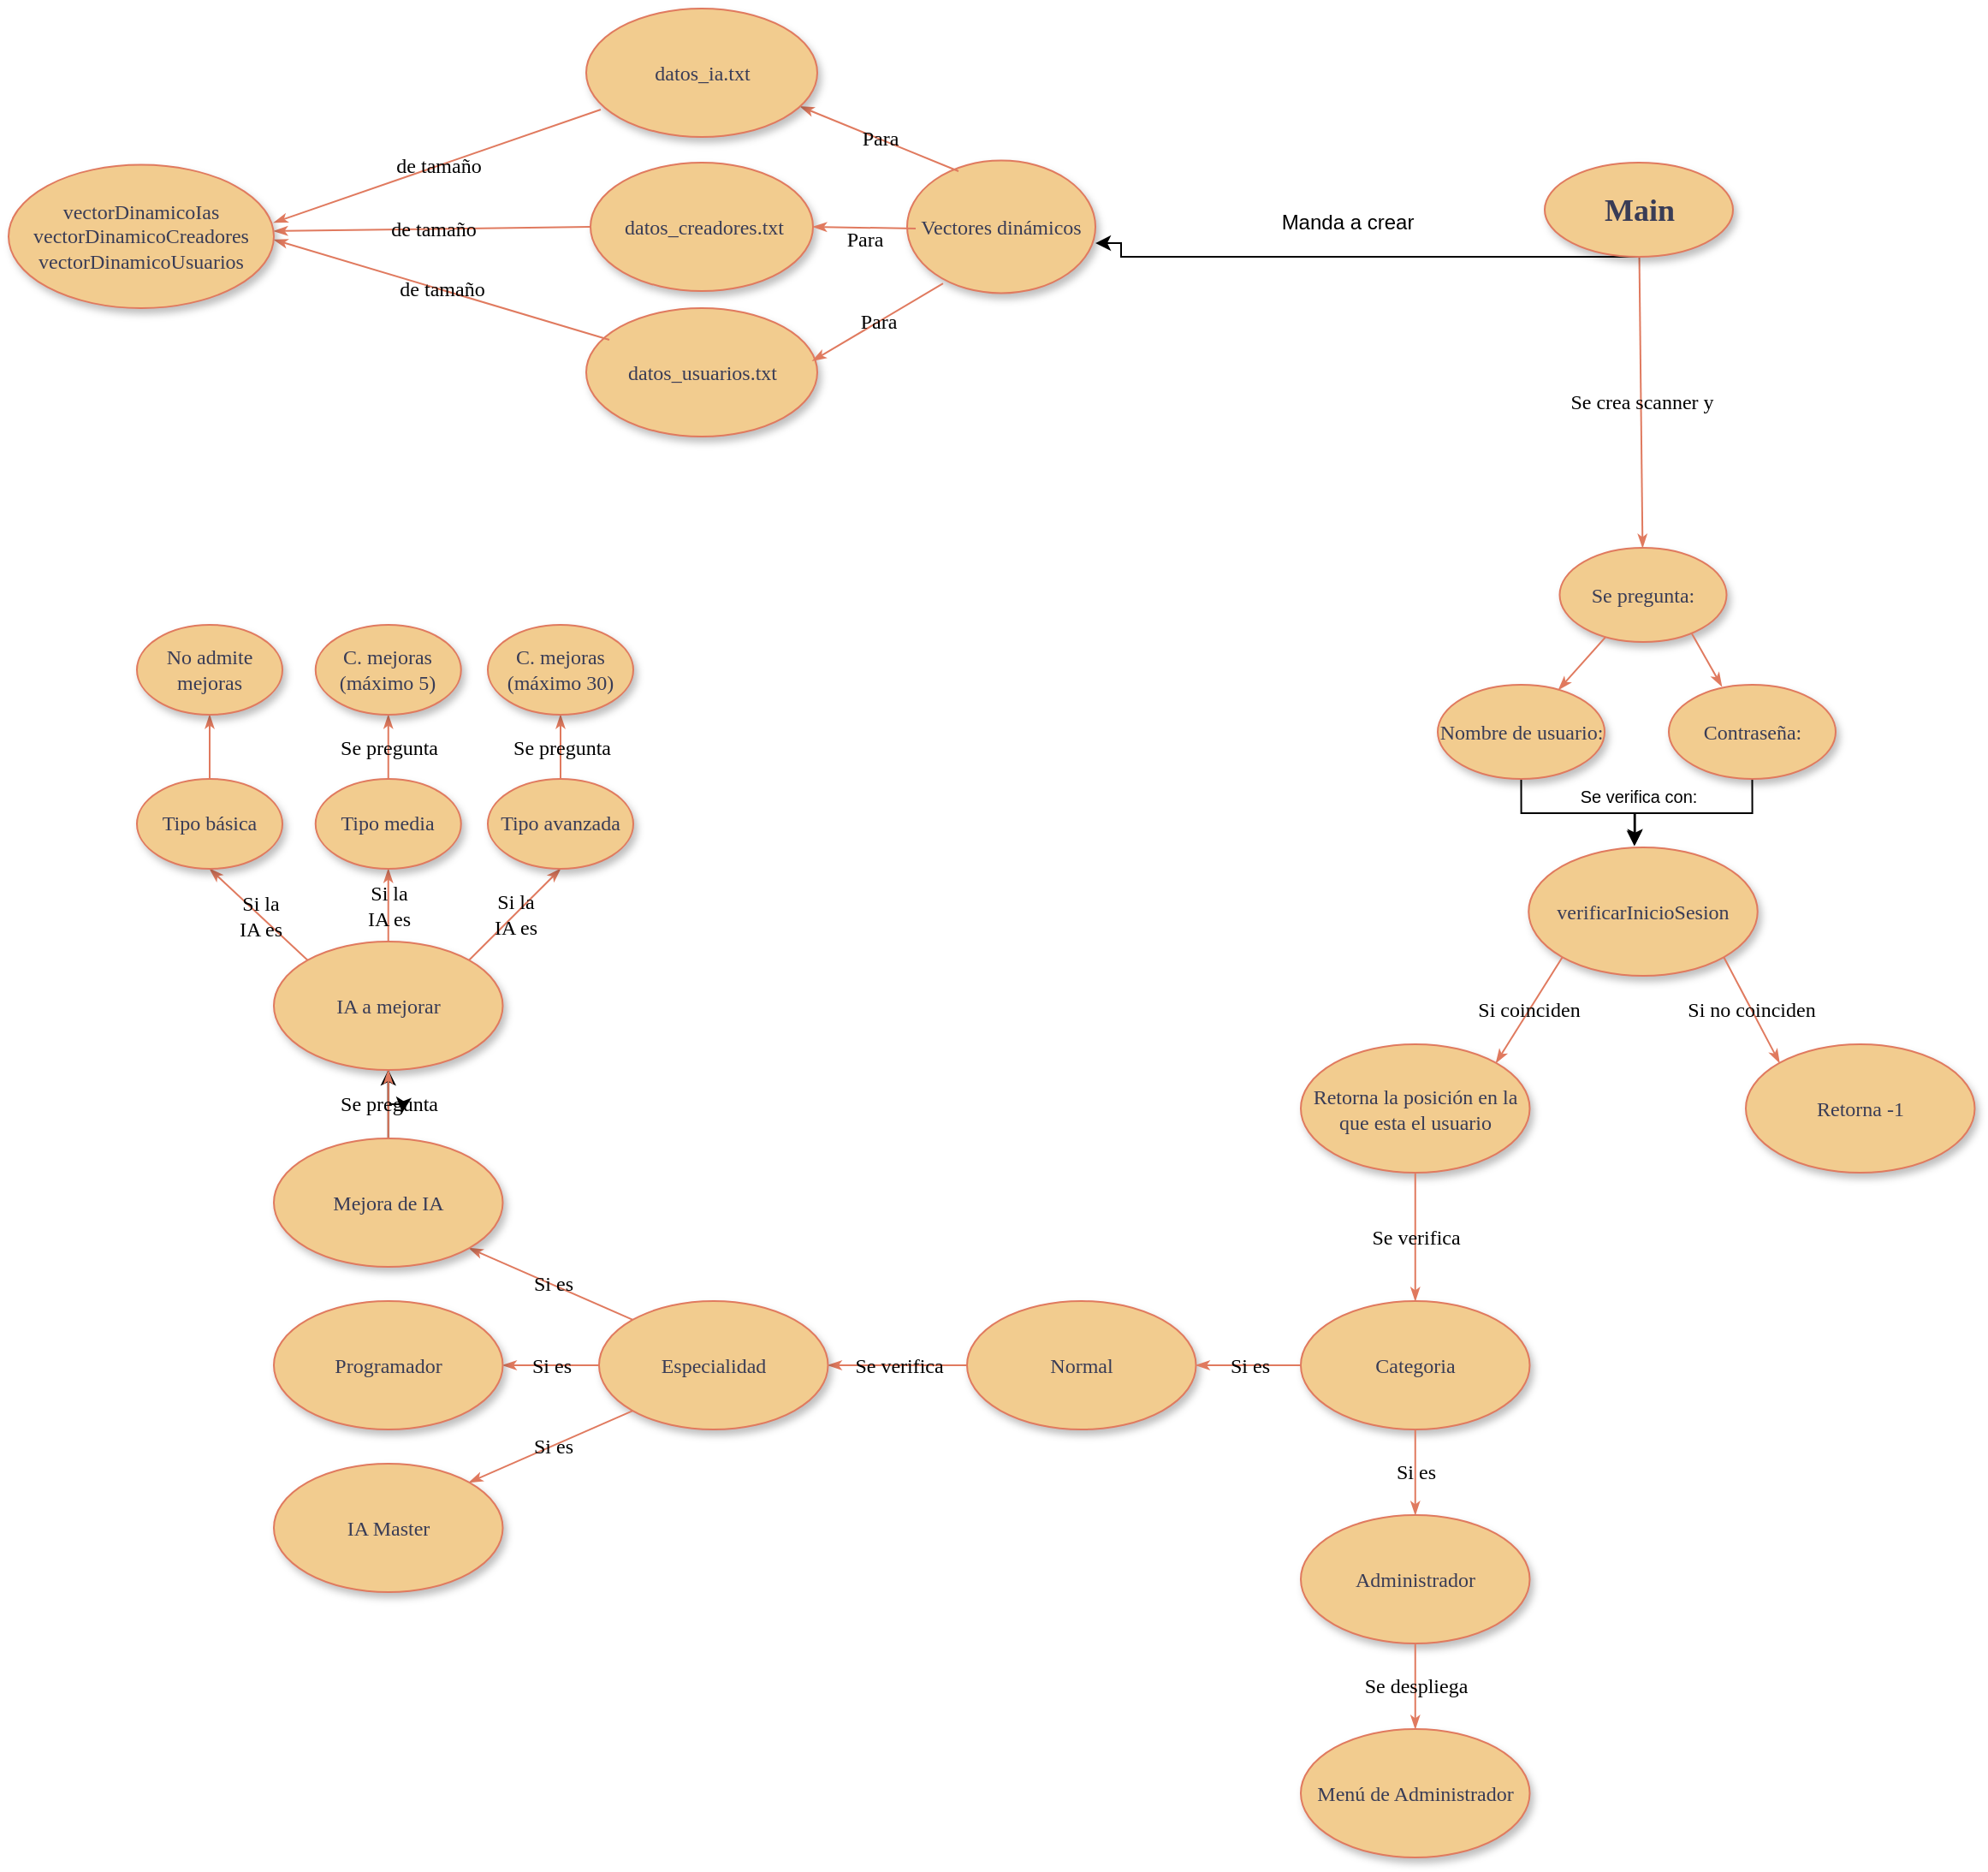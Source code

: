 <mxfile version="21.2.3" type="github">
  <diagram name="Page-1" id="42789a77-a242-8287-6e28-9cd8cfd52e62">
    <mxGraphModel dx="1512" dy="1864" grid="1" gridSize="5" guides="1" tooltips="1" connect="1" arrows="1" fold="1" page="0" pageScale="1" pageWidth="1100" pageHeight="850" background="#ffffff" math="0" shadow="0">
      <root>
        <mxCell id="0" />
        <mxCell id="1" parent="0" />
        <mxCell id="1ea317790d2ca983-13" value="Se crea scanner y" style="edgeStyle=none;rounded=1;html=1;labelBackgroundColor=none;startArrow=none;startFill=0;startSize=5;endArrow=classicThin;endFill=1;endSize=5;jettySize=auto;orthogonalLoop=1;strokeColor=#E07A5F;strokeWidth=1;fontFamily=Verdana;fontSize=12;fontColor=default;" parent="1" source="1ea317790d2ca983-1" target="1ea317790d2ca983-9" edge="1">
          <mxGeometry relative="1" as="geometry" />
        </mxCell>
        <mxCell id="IchzYvAacnoV2I44q3jx-5" style="edgeStyle=orthogonalEdgeStyle;rounded=0;orthogonalLoop=1;jettySize=auto;html=1;entryX=1;entryY=0.623;entryDx=0;entryDy=0;entryPerimeter=0;" parent="1" source="1ea317790d2ca983-1" edge="1" target="IchzYvAacnoV2I44q3jx-7">
          <mxGeometry relative="1" as="geometry">
            <mxPoint x="325" y="-755" as="targetPoint" />
            <Array as="points">
              <mxPoint x="280" y="-790" />
              <mxPoint x="280" y="-798" />
            </Array>
          </mxGeometry>
        </mxCell>
        <mxCell id="1ea317790d2ca983-1" value="&lt;font style=&quot;font-size: 18px;&quot;&gt;&lt;b&gt;Main&lt;/b&gt;&lt;/font&gt;" style="ellipse;whiteSpace=wrap;html=1;rounded=1;shadow=1;comic=0;labelBackgroundColor=none;strokeWidth=1;fontFamily=Verdana;fontSize=12;align=center;fillColor=#F2CC8F;strokeColor=#E07A5F;fontColor=#393C56;" parent="1" vertex="1">
          <mxGeometry x="527.5" y="-845" width="110" height="55" as="geometry" />
        </mxCell>
        <mxCell id="1ea317790d2ca983-9" value="Se pregunta:" style="ellipse;whiteSpace=wrap;html=1;rounded=1;shadow=1;comic=0;labelBackgroundColor=none;strokeWidth=1;fontFamily=Verdana;fontSize=12;align=center;fillColor=#F2CC8F;strokeColor=#E07A5F;fontColor=#393C56;" parent="1" vertex="1">
          <mxGeometry x="536.25" y="-620" width="97.5" height="55" as="geometry" />
        </mxCell>
        <mxCell id="IchzYvAacnoV2I44q3jx-7" value="Vectores dinámicos" style="ellipse;whiteSpace=wrap;html=1;rounded=1;shadow=1;comic=0;labelBackgroundColor=none;strokeWidth=1;fontFamily=Verdana;fontSize=12;align=center;fillColor=#F2CC8F;strokeColor=#E07A5F;fontColor=#393C56;" parent="1" vertex="1">
          <mxGeometry x="155" y="-846.25" width="110" height="77.5" as="geometry" />
        </mxCell>
        <mxCell id="IchzYvAacnoV2I44q3jx-10" value="Para" style="edgeStyle=none;rounded=1;html=1;labelBackgroundColor=none;startArrow=none;startFill=0;startSize=5;endArrow=classicThin;endFill=1;endSize=5;jettySize=auto;orthogonalLoop=1;strokeColor=#E07A5F;strokeWidth=1;fontFamily=Verdana;fontSize=12;fontColor=default;entryX=0.926;entryY=0.763;entryDx=0;entryDy=0;entryPerimeter=0;" parent="1" target="IchzYvAacnoV2I44q3jx-11" edge="1">
          <mxGeometry x="-0.0" relative="1" as="geometry">
            <mxPoint x="185" y="-840" as="sourcePoint" />
            <mxPoint x="130" y="-870" as="targetPoint" />
            <mxPoint as="offset" />
          </mxGeometry>
        </mxCell>
        <mxCell id="IchzYvAacnoV2I44q3jx-11" value="datos_ia.txt" style="ellipse;whiteSpace=wrap;html=1;rounded=1;shadow=1;comic=0;labelBackgroundColor=none;strokeWidth=1;fontFamily=Verdana;fontSize=12;align=center;fillColor=#F2CC8F;strokeColor=#E07A5F;fontColor=#393C56;" parent="1" vertex="1">
          <mxGeometry x="-32.5" y="-935" width="135" height="75" as="geometry" />
        </mxCell>
        <mxCell id="IchzYvAacnoV2I44q3jx-12" value="&amp;nbsp;datos_creadores.txt" style="ellipse;whiteSpace=wrap;html=1;rounded=1;shadow=1;comic=0;labelBackgroundColor=none;strokeWidth=1;fontFamily=Verdana;fontSize=12;align=center;fillColor=#F2CC8F;strokeColor=#E07A5F;fontColor=#393C56;" parent="1" vertex="1">
          <mxGeometry x="-30" y="-845" width="130" height="75" as="geometry" />
        </mxCell>
        <mxCell id="IchzYvAacnoV2I44q3jx-13" value="datos_usuarios.txt" style="ellipse;whiteSpace=wrap;html=1;rounded=1;shadow=1;comic=0;labelBackgroundColor=none;strokeWidth=1;fontFamily=Verdana;fontSize=12;align=center;fillColor=#F2CC8F;strokeColor=#E07A5F;fontColor=#393C56;" parent="1" vertex="1">
          <mxGeometry x="-32.5" y="-760" width="135" height="75" as="geometry" />
        </mxCell>
        <mxCell id="IchzYvAacnoV2I44q3jx-14" value="Para" style="edgeStyle=none;rounded=1;html=1;labelBackgroundColor=none;startArrow=none;startFill=0;startSize=5;endArrow=classicThin;endFill=1;endSize=5;jettySize=auto;orthogonalLoop=1;strokeColor=#E07A5F;strokeWidth=1;fontFamily=Verdana;fontSize=12;fontColor=default;entryX=1;entryY=0.5;entryDx=0;entryDy=0;" parent="1" target="IchzYvAacnoV2I44q3jx-12" edge="1">
          <mxGeometry x="-0.004" y="7" relative="1" as="geometry">
            <mxPoint x="160" y="-806.5" as="sourcePoint" />
            <mxPoint x="125" y="-806.59" as="targetPoint" />
            <mxPoint as="offset" />
          </mxGeometry>
        </mxCell>
        <mxCell id="IchzYvAacnoV2I44q3jx-17" value="Manda a crear" style="text;strokeColor=none;align=center;fillColor=none;html=1;verticalAlign=middle;whiteSpace=wrap;rounded=0;" parent="1" vertex="1">
          <mxGeometry x="360" y="-835" width="105" height="50" as="geometry" />
        </mxCell>
        <mxCell id="IchzYvAacnoV2I44q3jx-20" value="Para" style="edgeStyle=none;rounded=1;html=1;labelBackgroundColor=none;startArrow=none;startFill=0;startSize=5;endArrow=classicThin;endFill=1;endSize=5;jettySize=auto;orthogonalLoop=1;strokeColor=#E07A5F;strokeWidth=1;fontFamily=Verdana;fontSize=12;fontColor=default;entryX=0.979;entryY=0.411;entryDx=0;entryDy=0;entryPerimeter=0;exitX=0.191;exitY=0.927;exitDx=0;exitDy=0;exitPerimeter=0;" parent="1" source="IchzYvAacnoV2I44q3jx-7" target="IchzYvAacnoV2I44q3jx-13" edge="1">
          <mxGeometry x="-0.0" relative="1" as="geometry">
            <mxPoint x="198" y="-714" as="sourcePoint" />
            <mxPoint x="105" y="-755" as="targetPoint" />
            <mxPoint as="offset" />
          </mxGeometry>
        </mxCell>
        <mxCell id="IchzYvAacnoV2I44q3jx-22" value="de tamaño" style="edgeStyle=none;rounded=1;html=1;labelBackgroundColor=none;startArrow=none;startFill=0;startSize=5;endArrow=classicThin;endFill=1;endSize=5;jettySize=auto;orthogonalLoop=1;strokeColor=#E07A5F;strokeWidth=1;fontFamily=Verdana;fontSize=12;fontColor=default;exitX=0.1;exitY=0.247;exitDx=0;exitDy=0;exitPerimeter=0;" parent="1" source="IchzYvAacnoV2I44q3jx-13" edge="1">
          <mxGeometry x="-0.0" relative="1" as="geometry">
            <mxPoint x="-94" y="-765" as="sourcePoint" />
            <mxPoint x="-215" y="-800" as="targetPoint" />
            <mxPoint as="offset" />
          </mxGeometry>
        </mxCell>
        <mxCell id="IchzYvAacnoV2I44q3jx-23" value="de tamaño" style="edgeStyle=none;rounded=1;html=1;labelBackgroundColor=none;startArrow=none;startFill=0;startSize=5;endArrow=classicThin;endFill=1;endSize=5;jettySize=auto;orthogonalLoop=1;strokeColor=#E07A5F;strokeWidth=1;fontFamily=Verdana;fontSize=12;fontColor=default;exitX=0;exitY=0.5;exitDx=0;exitDy=0;" parent="1" source="IchzYvAacnoV2I44q3jx-12" edge="1">
          <mxGeometry x="-0.0" relative="1" as="geometry">
            <mxPoint x="-32.5" y="-780" as="sourcePoint" />
            <mxPoint x="-215" y="-805" as="targetPoint" />
            <mxPoint as="offset" />
          </mxGeometry>
        </mxCell>
        <mxCell id="IchzYvAacnoV2I44q3jx-24" value="de tamaño" style="edgeStyle=none;rounded=1;html=1;labelBackgroundColor=none;startArrow=none;startFill=0;startSize=5;endArrow=classicThin;endFill=1;endSize=5;jettySize=auto;orthogonalLoop=1;strokeColor=#E07A5F;strokeWidth=1;fontFamily=Verdana;fontSize=12;fontColor=default;exitX=0.1;exitY=0.247;exitDx=0;exitDy=0;exitPerimeter=0;" parent="1" edge="1">
          <mxGeometry x="-0.0" relative="1" as="geometry">
            <mxPoint x="-24" y="-876" as="sourcePoint" />
            <mxPoint x="-215" y="-810" as="targetPoint" />
            <mxPoint as="offset" />
          </mxGeometry>
        </mxCell>
        <mxCell id="IchzYvAacnoV2I44q3jx-25" value="vectorDinamicoIas&lt;br&gt;vectorDinamicoCreadores&lt;br&gt;vectorDinamicoUsuarios" style="ellipse;whiteSpace=wrap;html=1;rounded=1;shadow=1;comic=0;labelBackgroundColor=none;strokeWidth=1;fontFamily=Verdana;fontSize=12;align=center;fillColor=#F2CC8F;strokeColor=#E07A5F;fontColor=#393C56;" parent="1" vertex="1">
          <mxGeometry x="-370" y="-843.75" width="155" height="83.75" as="geometry" />
        </mxCell>
        <mxCell id="IchzYvAacnoV2I44q3jx-39" style="edgeStyle=orthogonalEdgeStyle;rounded=0;orthogonalLoop=1;jettySize=auto;html=1;exitX=0.5;exitY=1;exitDx=0;exitDy=0;entryX=0.465;entryY=-0.022;entryDx=0;entryDy=0;entryPerimeter=0;" parent="1" source="IchzYvAacnoV2I44q3jx-26" target="IchzYvAacnoV2I44q3jx-30" edge="1">
          <mxGeometry relative="1" as="geometry">
            <mxPoint x="580" y="-455" as="targetPoint" />
          </mxGeometry>
        </mxCell>
        <mxCell id="IchzYvAacnoV2I44q3jx-26" value="Contraseña:" style="ellipse;whiteSpace=wrap;html=1;rounded=1;shadow=1;comic=0;labelBackgroundColor=none;strokeWidth=1;fontFamily=Verdana;fontSize=12;align=center;fillColor=#F2CC8F;strokeColor=#E07A5F;fontColor=#393C56;" parent="1" vertex="1">
          <mxGeometry x="600" y="-540" width="97.5" height="55" as="geometry" />
        </mxCell>
        <mxCell id="IchzYvAacnoV2I44q3jx-40" style="edgeStyle=orthogonalEdgeStyle;rounded=0;orthogonalLoop=1;jettySize=auto;html=1;exitX=0.5;exitY=1;exitDx=0;exitDy=0;entryX=0.462;entryY=-0.01;entryDx=0;entryDy=0;entryPerimeter=0;" parent="1" source="IchzYvAacnoV2I44q3jx-27" target="IchzYvAacnoV2I44q3jx-30" edge="1">
          <mxGeometry relative="1" as="geometry" />
        </mxCell>
        <mxCell id="IchzYvAacnoV2I44q3jx-27" value="Nombre de usuario:" style="ellipse;whiteSpace=wrap;html=1;rounded=1;shadow=1;comic=0;labelBackgroundColor=none;strokeWidth=1;fontFamily=Verdana;fontSize=12;align=center;fillColor=#F2CC8F;strokeColor=#E07A5F;fontColor=#393C56;" parent="1" vertex="1">
          <mxGeometry x="465" y="-540" width="97.5" height="55" as="geometry" />
        </mxCell>
        <mxCell id="IchzYvAacnoV2I44q3jx-28" value="" style="edgeStyle=none;rounded=1;html=1;labelBackgroundColor=none;startArrow=none;startFill=0;startSize=5;endArrow=classicThin;endFill=1;endSize=5;jettySize=auto;orthogonalLoop=1;strokeColor=#E07A5F;strokeWidth=1;fontFamily=Verdana;fontSize=12;fontColor=default;" parent="1" source="1ea317790d2ca983-9" target="IchzYvAacnoV2I44q3jx-27" edge="1">
          <mxGeometry relative="1" as="geometry">
            <mxPoint x="540" y="-580" as="sourcePoint" />
            <mxPoint x="505" y="-535" as="targetPoint" />
          </mxGeometry>
        </mxCell>
        <mxCell id="IchzYvAacnoV2I44q3jx-29" value="" style="edgeStyle=none;rounded=1;html=1;labelBackgroundColor=none;startArrow=none;startFill=0;startSize=5;endArrow=classicThin;endFill=1;endSize=5;jettySize=auto;orthogonalLoop=1;strokeColor=#E07A5F;strokeWidth=1;fontFamily=Verdana;fontSize=12;fontColor=default;exitX=0.792;exitY=0.912;exitDx=0;exitDy=0;exitPerimeter=0;entryX=0.318;entryY=0.018;entryDx=0;entryDy=0;entryPerimeter=0;" parent="1" source="1ea317790d2ca983-9" target="IchzYvAacnoV2I44q3jx-26" edge="1">
          <mxGeometry relative="1" as="geometry">
            <mxPoint x="685" y="-575" as="sourcePoint" />
            <mxPoint x="690" y="-512.5" as="targetPoint" />
          </mxGeometry>
        </mxCell>
        <mxCell id="IchzYvAacnoV2I44q3jx-30" value="verificarInicioSesion" style="ellipse;whiteSpace=wrap;html=1;rounded=1;shadow=1;comic=0;labelBackgroundColor=none;strokeWidth=1;fontFamily=Verdana;fontSize=12;align=center;fillColor=#F2CC8F;strokeColor=#E07A5F;fontColor=#393C56;" parent="1" vertex="1">
          <mxGeometry x="518.13" y="-445" width="133.75" height="75" as="geometry" />
        </mxCell>
        <mxCell id="IchzYvAacnoV2I44q3jx-35" value="Si coinciden" style="edgeStyle=none;rounded=1;html=1;labelBackgroundColor=none;startArrow=none;startFill=0;startSize=5;endArrow=classicThin;endFill=1;endSize=5;jettySize=auto;orthogonalLoop=1;strokeColor=#E07A5F;strokeWidth=1;fontFamily=Verdana;fontSize=12;fontColor=default;entryX=1;entryY=0;entryDx=0;entryDy=0;exitX=0;exitY=1;exitDx=0;exitDy=0;" parent="1" source="IchzYvAacnoV2I44q3jx-30" target="IchzYvAacnoV2I44q3jx-36" edge="1">
          <mxGeometry relative="1" as="geometry">
            <mxPoint x="565" y="-365" as="sourcePoint" />
            <mxPoint x="565" y="-260" as="targetPoint" />
          </mxGeometry>
        </mxCell>
        <mxCell id="IchzYvAacnoV2I44q3jx-36" value="Retorna la posición en la que esta el usuario" style="ellipse;whiteSpace=wrap;html=1;rounded=1;shadow=1;comic=0;labelBackgroundColor=none;strokeWidth=1;fontFamily=Verdana;fontSize=12;align=center;fillColor=#F2CC8F;strokeColor=#E07A5F;fontColor=#393C56;" parent="1" vertex="1">
          <mxGeometry x="385" y="-330" width="133.75" height="75" as="geometry" />
        </mxCell>
        <mxCell id="IchzYvAacnoV2I44q3jx-41" value="Se verifica con:" style="text;strokeColor=none;align=center;fillColor=none;html=1;verticalAlign=middle;whiteSpace=wrap;rounded=0;fontSize=10;" parent="1" vertex="1">
          <mxGeometry x="535" y="-490" width="95" height="30" as="geometry" />
        </mxCell>
        <mxCell id="IchzYvAacnoV2I44q3jx-42" value="Retorna -1" style="ellipse;whiteSpace=wrap;html=1;rounded=1;shadow=1;comic=0;labelBackgroundColor=none;strokeWidth=1;fontFamily=Verdana;fontSize=12;align=center;fillColor=#F2CC8F;strokeColor=#E07A5F;fontColor=#393C56;" parent="1" vertex="1">
          <mxGeometry x="645" y="-330" width="133.75" height="75" as="geometry" />
        </mxCell>
        <mxCell id="IchzYvAacnoV2I44q3jx-43" value="Si no coinciden" style="edgeStyle=none;rounded=1;html=1;labelBackgroundColor=none;startArrow=none;startFill=0;startSize=5;endArrow=classicThin;endFill=1;endSize=5;jettySize=auto;orthogonalLoop=1;strokeColor=#E07A5F;strokeWidth=1;fontFamily=Verdana;fontSize=12;fontColor=default;entryX=0;entryY=0;entryDx=0;entryDy=0;exitX=1;exitY=1;exitDx=0;exitDy=0;" parent="1" source="IchzYvAacnoV2I44q3jx-30" target="IchzYvAacnoV2I44q3jx-42" edge="1">
          <mxGeometry relative="1" as="geometry">
            <mxPoint x="633.75" y="-360" as="sourcePoint" />
            <mxPoint x="594.75" y="-298" as="targetPoint" />
          </mxGeometry>
        </mxCell>
        <mxCell id="IchzYvAacnoV2I44q3jx-45" value="Se verifica" style="edgeStyle=none;rounded=1;html=1;labelBackgroundColor=none;startArrow=none;startFill=0;startSize=5;endArrow=classicThin;endFill=1;endSize=5;jettySize=auto;orthogonalLoop=1;strokeColor=#E07A5F;strokeWidth=1;fontFamily=Verdana;fontSize=12;fontColor=default;exitX=0.5;exitY=1;exitDx=0;exitDy=0;entryX=0.5;entryY=0;entryDx=0;entryDy=0;" parent="1" source="IchzYvAacnoV2I44q3jx-36" target="IchzYvAacnoV2I44q3jx-46" edge="1">
          <mxGeometry relative="1" as="geometry">
            <mxPoint x="458" y="-215" as="sourcePoint" />
            <mxPoint x="350" y="-195" as="targetPoint" />
          </mxGeometry>
        </mxCell>
        <mxCell id="IchzYvAacnoV2I44q3jx-46" value="Categoria" style="ellipse;whiteSpace=wrap;html=1;rounded=1;shadow=1;comic=0;labelBackgroundColor=none;strokeWidth=1;fontFamily=Verdana;fontSize=12;align=center;fillColor=#F2CC8F;strokeColor=#E07A5F;fontColor=#393C56;" parent="1" vertex="1">
          <mxGeometry x="385" y="-180" width="133.75" height="75" as="geometry" />
        </mxCell>
        <mxCell id="IchzYvAacnoV2I44q3jx-47" value="Normal" style="ellipse;whiteSpace=wrap;html=1;rounded=1;shadow=1;comic=0;labelBackgroundColor=none;strokeWidth=1;fontFamily=Verdana;fontSize=12;align=center;fillColor=#F2CC8F;strokeColor=#E07A5F;fontColor=#393C56;" parent="1" vertex="1">
          <mxGeometry x="190" y="-180" width="133.75" height="75" as="geometry" />
        </mxCell>
        <mxCell id="IchzYvAacnoV2I44q3jx-50" value="Si es" style="edgeStyle=none;rounded=1;html=1;labelBackgroundColor=none;startArrow=none;startFill=0;startSize=5;endArrow=classicThin;endFill=1;endSize=5;jettySize=auto;orthogonalLoop=1;strokeColor=#E07A5F;strokeWidth=1;fontFamily=Verdana;fontSize=12;fontColor=default;exitX=0;exitY=0.5;exitDx=0;exitDy=0;entryX=1;entryY=0.5;entryDx=0;entryDy=0;" parent="1" source="IchzYvAacnoV2I44q3jx-46" target="IchzYvAacnoV2I44q3jx-47" edge="1">
          <mxGeometry relative="1" as="geometry">
            <mxPoint x="390" y="-105" as="sourcePoint" />
            <mxPoint x="370" y="-65" as="targetPoint" />
          </mxGeometry>
        </mxCell>
        <mxCell id="IchzYvAacnoV2I44q3jx-51" value="Si es" style="edgeStyle=none;rounded=1;html=1;labelBackgroundColor=none;startArrow=none;startFill=0;startSize=5;endArrow=classicThin;endFill=1;endSize=5;jettySize=auto;orthogonalLoop=1;strokeColor=#E07A5F;strokeWidth=1;fontFamily=Verdana;fontSize=12;fontColor=default;exitX=0.5;exitY=1;exitDx=0;exitDy=0;entryX=0.5;entryY=0;entryDx=0;entryDy=0;" parent="1" source="IchzYvAacnoV2I44q3jx-46" target="IchzYvAacnoV2I44q3jx-52" edge="1">
          <mxGeometry relative="1" as="geometry">
            <mxPoint x="530" y="-70" as="sourcePoint" />
            <mxPoint x="535" y="-65" as="targetPoint" />
          </mxGeometry>
        </mxCell>
        <mxCell id="IchzYvAacnoV2I44q3jx-52" value="Administrador" style="ellipse;whiteSpace=wrap;html=1;rounded=1;shadow=1;comic=0;labelBackgroundColor=none;strokeWidth=1;fontFamily=Verdana;fontSize=12;align=center;fillColor=#F2CC8F;strokeColor=#E07A5F;fontColor=#393C56;" parent="1" vertex="1">
          <mxGeometry x="385" y="-55" width="133.75" height="75" as="geometry" />
        </mxCell>
        <mxCell id="IchzYvAacnoV2I44q3jx-54" value="Se verifica" style="edgeStyle=none;rounded=1;html=1;labelBackgroundColor=none;startArrow=none;startFill=0;startSize=5;endArrow=classicThin;endFill=1;endSize=5;jettySize=auto;orthogonalLoop=1;strokeColor=#E07A5F;strokeWidth=1;fontFamily=Verdana;fontSize=12;fontColor=default;exitX=0;exitY=0.5;exitDx=0;exitDy=0;entryX=1;entryY=0.5;entryDx=0;entryDy=0;" parent="1" source="IchzYvAacnoV2I44q3jx-47" target="IchzYvAacnoV2I44q3jx-58" edge="1">
          <mxGeometry relative="1" as="geometry">
            <mxPoint x="385" y="50" as="sourcePoint" />
            <mxPoint x="40" y="-220" as="targetPoint" />
          </mxGeometry>
        </mxCell>
        <mxCell id="IchzYvAacnoV2I44q3jx-56" value="Se despliega" style="edgeStyle=none;rounded=1;html=1;labelBackgroundColor=none;startArrow=none;startFill=0;startSize=5;endArrow=classicThin;endFill=1;endSize=5;jettySize=auto;orthogonalLoop=1;strokeColor=#E07A5F;strokeWidth=1;fontFamily=Verdana;fontSize=12;fontColor=default;exitX=0.5;exitY=1;exitDx=0;exitDy=0;entryX=0.5;entryY=0;entryDx=0;entryDy=0;" parent="1" source="IchzYvAacnoV2I44q3jx-52" target="IchzYvAacnoV2I44q3jx-57" edge="1">
          <mxGeometry relative="1" as="geometry">
            <mxPoint x="490" y="35" as="sourcePoint" />
            <mxPoint x="455" y="70" as="targetPoint" />
          </mxGeometry>
        </mxCell>
        <mxCell id="IchzYvAacnoV2I44q3jx-57" value="Menú de Administrador" style="ellipse;whiteSpace=wrap;html=1;rounded=1;shadow=1;comic=0;labelBackgroundColor=none;strokeWidth=1;fontFamily=Verdana;fontSize=12;align=center;fillColor=#F2CC8F;strokeColor=#E07A5F;fontColor=#393C56;" parent="1" vertex="1">
          <mxGeometry x="385" y="70" width="133.75" height="75" as="geometry" />
        </mxCell>
        <mxCell id="IchzYvAacnoV2I44q3jx-58" value="Especialidad" style="ellipse;whiteSpace=wrap;html=1;rounded=1;shadow=1;comic=0;labelBackgroundColor=none;strokeWidth=1;fontFamily=Verdana;fontSize=12;align=center;fillColor=#F2CC8F;strokeColor=#E07A5F;fontColor=#393C56;" parent="1" vertex="1">
          <mxGeometry x="-25" y="-180" width="133.75" height="75" as="geometry" />
        </mxCell>
        <mxCell id="IchzYvAacnoV2I44q3jx-59" value="Si es" style="edgeStyle=none;rounded=1;html=1;labelBackgroundColor=none;startArrow=none;startFill=0;startSize=5;endArrow=classicThin;endFill=1;endSize=5;jettySize=auto;orthogonalLoop=1;strokeColor=#E07A5F;strokeWidth=1;fontFamily=Verdana;fontSize=12;fontColor=default;exitX=0;exitY=0.5;exitDx=0;exitDy=0;entryX=1;entryY=0.5;entryDx=0;entryDy=0;" parent="1" source="IchzYvAacnoV2I44q3jx-58" target="IchzYvAacnoV2I44q3jx-63" edge="1">
          <mxGeometry x="-0.011" relative="1" as="geometry">
            <mxPoint x="205" y="180" as="sourcePoint" />
            <mxPoint x="-100" y="-142" as="targetPoint" />
            <mxPoint as="offset" />
          </mxGeometry>
        </mxCell>
        <mxCell id="IchzYvAacnoV2I44q3jx-60" value="Si es" style="edgeStyle=none;rounded=1;html=1;labelBackgroundColor=none;startArrow=none;startFill=0;startSize=5;endArrow=classicThin;endFill=1;endSize=5;jettySize=auto;orthogonalLoop=1;strokeColor=#E07A5F;strokeWidth=1;fontFamily=Verdana;fontSize=12;fontColor=default;exitX=0;exitY=1;exitDx=0;exitDy=0;entryX=1;entryY=0;entryDx=0;entryDy=0;" parent="1" source="IchzYvAacnoV2I44q3jx-58" target="IchzYvAacnoV2I44q3jx-64" edge="1">
          <mxGeometry x="-0.013" relative="1" as="geometry">
            <mxPoint x="-65" y="-90" as="sourcePoint" />
            <mxPoint x="-170" y="50" as="targetPoint" />
            <mxPoint as="offset" />
          </mxGeometry>
        </mxCell>
        <mxCell id="IchzYvAacnoV2I44q3jx-61" value="Si es" style="edgeStyle=none;rounded=1;html=1;labelBackgroundColor=none;startArrow=none;startFill=0;startSize=5;endArrow=classicThin;endFill=1;endSize=5;jettySize=auto;orthogonalLoop=1;strokeColor=#E07A5F;strokeWidth=1;fontFamily=Verdana;fontSize=12;fontColor=default;exitX=0;exitY=0;exitDx=0;exitDy=0;entryX=1;entryY=1;entryDx=0;entryDy=0;" parent="1" source="IchzYvAacnoV2I44q3jx-58" target="IchzYvAacnoV2I44q3jx-62" edge="1">
          <mxGeometry x="-0.011" relative="1" as="geometry">
            <mxPoint x="-130.77" y="-255" as="sourcePoint" />
            <mxPoint x="-90" y="-190" as="targetPoint" />
            <mxPoint as="offset" />
          </mxGeometry>
        </mxCell>
        <mxCell id="IchzYvAacnoV2I44q3jx-69" value="" style="edgeStyle=orthogonalEdgeStyle;rounded=0;orthogonalLoop=1;jettySize=auto;html=1;" parent="1" source="IchzYvAacnoV2I44q3jx-62" target="IchzYvAacnoV2I44q3jx-65" edge="1">
          <mxGeometry relative="1" as="geometry" />
        </mxCell>
        <mxCell id="IchzYvAacnoV2I44q3jx-62" value="Mejora de IA" style="ellipse;whiteSpace=wrap;html=1;rounded=1;shadow=1;comic=0;labelBackgroundColor=none;strokeWidth=1;fontFamily=Verdana;fontSize=12;align=center;fillColor=#F2CC8F;strokeColor=#E07A5F;fontColor=#393C56;" parent="1" vertex="1">
          <mxGeometry x="-215" y="-275" width="133.75" height="75" as="geometry" />
        </mxCell>
        <mxCell id="IchzYvAacnoV2I44q3jx-63" value="Programador" style="ellipse;whiteSpace=wrap;html=1;rounded=1;shadow=1;comic=0;labelBackgroundColor=none;strokeWidth=1;fontFamily=Verdana;fontSize=12;align=center;fillColor=#F2CC8F;strokeColor=#E07A5F;fontColor=#393C56;" parent="1" vertex="1">
          <mxGeometry x="-215" y="-180" width="133.75" height="75" as="geometry" />
        </mxCell>
        <mxCell id="IchzYvAacnoV2I44q3jx-64" value="IA Master" style="ellipse;whiteSpace=wrap;html=1;rounded=1;shadow=1;comic=0;labelBackgroundColor=none;strokeWidth=1;fontFamily=Verdana;fontSize=12;align=center;fillColor=#F2CC8F;strokeColor=#E07A5F;fontColor=#393C56;" parent="1" vertex="1">
          <mxGeometry x="-215" y="-85" width="133.75" height="75" as="geometry" />
        </mxCell>
        <mxCell id="IchzYvAacnoV2I44q3jx-68" style="edgeStyle=orthogonalEdgeStyle;rounded=0;orthogonalLoop=1;jettySize=auto;html=1;" parent="1" source="IchzYvAacnoV2I44q3jx-65" edge="1">
          <mxGeometry relative="1" as="geometry">
            <mxPoint x="-140" y="-290" as="targetPoint" />
          </mxGeometry>
        </mxCell>
        <mxCell id="IchzYvAacnoV2I44q3jx-65" value="IA a mejorar" style="ellipse;whiteSpace=wrap;html=1;rounded=1;shadow=1;comic=0;labelBackgroundColor=none;strokeWidth=1;fontFamily=Verdana;fontSize=12;align=center;fillColor=#F2CC8F;strokeColor=#E07A5F;fontColor=#393C56;" parent="1" vertex="1">
          <mxGeometry x="-215" y="-390" width="133.75" height="75" as="geometry" />
        </mxCell>
        <mxCell id="IchzYvAacnoV2I44q3jx-66" value="Se pregunta" style="edgeStyle=none;rounded=1;html=1;labelBackgroundColor=none;startArrow=none;startFill=0;startSize=5;endArrow=classicThin;endFill=1;endSize=5;jettySize=auto;orthogonalLoop=1;strokeColor=#E07A5F;strokeWidth=1;fontFamily=Verdana;fontSize=12;fontColor=default;exitX=0.5;exitY=0;exitDx=0;exitDy=0;entryX=0.5;entryY=1;entryDx=0;entryDy=0;" parent="1" source="IchzYvAacnoV2I44q3jx-62" target="IchzYvAacnoV2I44q3jx-65" edge="1">
          <mxGeometry x="-0.011" relative="1" as="geometry">
            <mxPoint x="31" y="-292.98" as="sourcePoint" />
            <mxPoint x="-25" y="-292.98" as="targetPoint" />
            <mxPoint as="offset" />
          </mxGeometry>
        </mxCell>
        <mxCell id="IchzYvAacnoV2I44q3jx-67" value="Si la &lt;br&gt;IA es" style="edgeStyle=none;rounded=1;html=1;labelBackgroundColor=none;startArrow=none;startFill=0;startSize=5;endArrow=classicThin;endFill=1;endSize=5;jettySize=auto;orthogonalLoop=1;strokeColor=#E07A5F;strokeWidth=1;fontFamily=Verdana;fontSize=12;fontColor=default;exitX=0;exitY=0;exitDx=0;exitDy=0;entryX=0.5;entryY=1;entryDx=0;entryDy=0;" parent="1" source="IchzYvAacnoV2I44q3jx-65" target="IchzYvAacnoV2I44q3jx-75" edge="1">
          <mxGeometry x="-0.011" relative="1" as="geometry">
            <mxPoint x="-230" y="-405" as="sourcePoint" />
            <mxPoint x="-235" y="-420" as="targetPoint" />
            <mxPoint as="offset" />
          </mxGeometry>
        </mxCell>
        <mxCell id="IchzYvAacnoV2I44q3jx-70" value="Si la &lt;br&gt;IA es" style="edgeStyle=none;rounded=1;html=1;labelBackgroundColor=none;startArrow=none;startFill=0;startSize=5;endArrow=classicThin;endFill=1;endSize=5;jettySize=auto;orthogonalLoop=1;strokeColor=#E07A5F;strokeWidth=1;fontFamily=Verdana;fontSize=12;fontColor=default;exitX=0.5;exitY=0;exitDx=0;exitDy=0;entryX=0.5;entryY=1;entryDx=0;entryDy=0;" parent="1" source="IchzYvAacnoV2I44q3jx-65" target="IchzYvAacnoV2I44q3jx-76" edge="1">
          <mxGeometry x="-0.009" relative="1" as="geometry">
            <mxPoint x="-130" y="-404" as="sourcePoint" />
            <mxPoint x="-148" y="-425" as="targetPoint" />
            <mxPoint as="offset" />
          </mxGeometry>
        </mxCell>
        <mxCell id="IchzYvAacnoV2I44q3jx-71" value="Si la &lt;br&gt;IA es" style="edgeStyle=none;rounded=1;html=1;labelBackgroundColor=none;startArrow=none;startFill=0;startSize=5;endArrow=classicThin;endFill=1;endSize=5;jettySize=auto;orthogonalLoop=1;strokeColor=#E07A5F;strokeWidth=1;fontFamily=Verdana;fontSize=12;fontColor=default;exitX=1;exitY=0;exitDx=0;exitDy=0;entryX=0.5;entryY=1;entryDx=0;entryDy=0;" parent="1" source="IchzYvAacnoV2I44q3jx-65" target="IchzYvAacnoV2I44q3jx-77" edge="1">
          <mxGeometry x="-0.011" relative="1" as="geometry">
            <mxPoint x="-40" y="-404" as="sourcePoint" />
            <mxPoint x="-65" y="-420" as="targetPoint" />
            <mxPoint as="offset" />
          </mxGeometry>
        </mxCell>
        <mxCell id="IchzYvAacnoV2I44q3jx-75" value="Tipo básica" style="ellipse;whiteSpace=wrap;html=1;rounded=1;shadow=1;comic=0;labelBackgroundColor=none;strokeWidth=1;fontFamily=Verdana;fontSize=12;align=center;fillColor=#F2CC8F;strokeColor=#E07A5F;fontColor=#393C56;" parent="1" vertex="1">
          <mxGeometry x="-295" y="-485" width="85" height="52.5" as="geometry" />
        </mxCell>
        <mxCell id="IchzYvAacnoV2I44q3jx-76" value="Tipo media" style="ellipse;whiteSpace=wrap;html=1;rounded=1;shadow=1;comic=0;labelBackgroundColor=none;strokeWidth=1;fontFamily=Verdana;fontSize=12;align=center;fillColor=#F2CC8F;strokeColor=#E07A5F;fontColor=#393C56;" parent="1" vertex="1">
          <mxGeometry x="-190.63" y="-485" width="85" height="52.5" as="geometry" />
        </mxCell>
        <mxCell id="IchzYvAacnoV2I44q3jx-77" value="Tipo avanzada" style="ellipse;whiteSpace=wrap;html=1;rounded=1;shadow=1;comic=0;labelBackgroundColor=none;strokeWidth=1;fontFamily=Verdana;fontSize=12;align=center;fillColor=#F2CC8F;strokeColor=#E07A5F;fontColor=#393C56;" parent="1" vertex="1">
          <mxGeometry x="-90" y="-485" width="85" height="52.5" as="geometry" />
        </mxCell>
        <mxCell id="IchzYvAacnoV2I44q3jx-78" value="" style="edgeStyle=none;rounded=1;html=1;labelBackgroundColor=none;startArrow=none;startFill=0;startSize=5;endArrow=classicThin;endFill=1;endSize=5;jettySize=auto;orthogonalLoop=1;strokeColor=#E07A5F;strokeWidth=1;fontFamily=Verdana;fontSize=12;fontColor=default;exitX=0.5;exitY=0;exitDx=0;exitDy=0;entryX=0.5;entryY=1;entryDx=0;entryDy=0;" parent="1" source="IchzYvAacnoV2I44q3jx-75" target="IchzYvAacnoV2I44q3jx-81" edge="1">
          <mxGeometry x="-0.01" relative="1" as="geometry">
            <mxPoint x="-295" y="-500" as="sourcePoint" />
            <mxPoint x="-252" y="-520" as="targetPoint" />
            <mxPoint as="offset" />
          </mxGeometry>
        </mxCell>
        <mxCell id="IchzYvAacnoV2I44q3jx-79" value="Se pregunta" style="edgeStyle=none;rounded=1;html=1;labelBackgroundColor=none;startArrow=none;startFill=0;startSize=5;endArrow=classicThin;endFill=1;endSize=5;jettySize=auto;orthogonalLoop=1;strokeColor=#E07A5F;strokeWidth=1;fontFamily=Verdana;fontSize=12;fontColor=default;exitX=0.5;exitY=0;exitDx=0;exitDy=0;entryX=0.5;entryY=1;entryDx=0;entryDy=0;" parent="1" source="IchzYvAacnoV2I44q3jx-76" target="IchzYvAacnoV2I44q3jx-82" edge="1">
          <mxGeometry x="-0.01" relative="1" as="geometry">
            <mxPoint x="-148.29" y="-485" as="sourcePoint" />
            <mxPoint x="-148.29" y="-520" as="targetPoint" />
            <mxPoint as="offset" />
          </mxGeometry>
        </mxCell>
        <mxCell id="IchzYvAacnoV2I44q3jx-80" value="Se pregunta" style="edgeStyle=none;rounded=1;html=1;labelBackgroundColor=none;startArrow=none;startFill=0;startSize=5;endArrow=classicThin;endFill=1;endSize=5;jettySize=auto;orthogonalLoop=1;strokeColor=#E07A5F;strokeWidth=1;fontFamily=Verdana;fontSize=12;fontColor=default;exitX=0.5;exitY=0;exitDx=0;exitDy=0;entryX=0.5;entryY=1;entryDx=0;entryDy=0;" parent="1" source="IchzYvAacnoV2I44q3jx-77" target="IchzYvAacnoV2I44q3jx-83" edge="1">
          <mxGeometry x="-0.01" relative="1" as="geometry">
            <mxPoint x="-47.66" y="-485" as="sourcePoint" />
            <mxPoint x="-47.66" y="-520" as="targetPoint" />
            <mxPoint as="offset" />
          </mxGeometry>
        </mxCell>
        <mxCell id="IchzYvAacnoV2I44q3jx-81" value="No admite mejoras" style="ellipse;whiteSpace=wrap;html=1;rounded=1;shadow=1;comic=0;labelBackgroundColor=none;strokeWidth=1;fontFamily=Verdana;fontSize=12;align=center;fillColor=#F2CC8F;strokeColor=#E07A5F;fontColor=#393C56;" parent="1" vertex="1">
          <mxGeometry x="-295" y="-575" width="85" height="52.5" as="geometry" />
        </mxCell>
        <mxCell id="IchzYvAacnoV2I44q3jx-82" value="C. mejoras&lt;br&gt;(máximo 5)" style="ellipse;whiteSpace=wrap;html=1;rounded=1;shadow=1;comic=0;labelBackgroundColor=none;strokeWidth=1;fontFamily=Verdana;fontSize=12;align=center;fillColor=#F2CC8F;strokeColor=#E07A5F;fontColor=#393C56;" parent="1" vertex="1">
          <mxGeometry x="-190.62" y="-575" width="85" height="52.5" as="geometry" />
        </mxCell>
        <mxCell id="IchzYvAacnoV2I44q3jx-83" value="C. mejoras&lt;br&gt;(máximo 30)" style="ellipse;whiteSpace=wrap;html=1;rounded=1;shadow=1;comic=0;labelBackgroundColor=none;strokeWidth=1;fontFamily=Verdana;fontSize=12;align=center;fillColor=#F2CC8F;strokeColor=#E07A5F;fontColor=#393C56;" parent="1" vertex="1">
          <mxGeometry x="-90" y="-575" width="85" height="52.5" as="geometry" />
        </mxCell>
      </root>
    </mxGraphModel>
  </diagram>
</mxfile>
